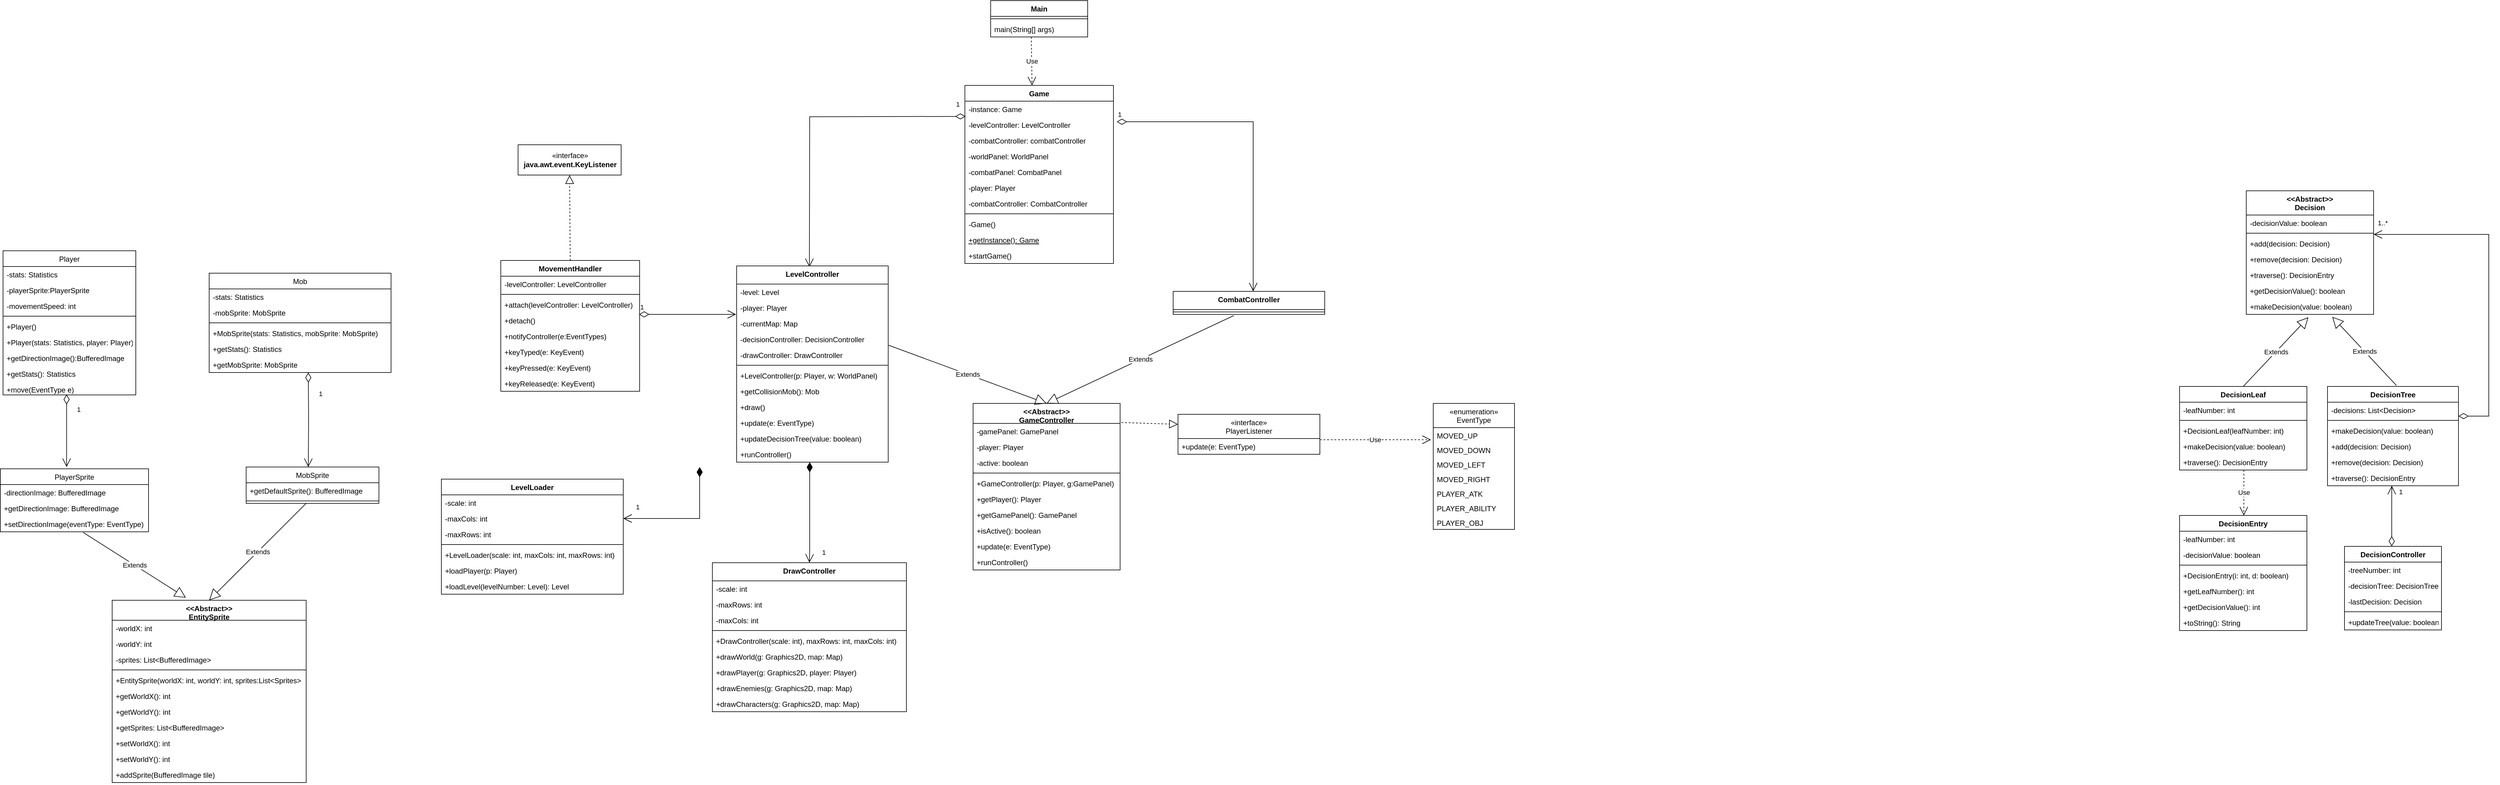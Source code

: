 <mxfile version="20.3.0" type="device"><diagram id="IlfpRMXTaCTv6JPTG5U1" name="Pagina-1"><mxGraphModel dx="4611" dy="856" grid="1" gridSize="10" guides="1" tooltips="1" connect="1" arrows="1" fold="1" page="1" pageScale="1" pageWidth="827" pageHeight="1169" math="0" shadow="0"><root><mxCell id="0"/><mxCell id="1" parent="0"/><mxCell id="RLhUe7lvRv68Rft8hi5m-1" value="&lt;&lt;Abstract&gt;&gt;&#10;Decision&#10;" style="swimlane;fontStyle=1;align=center;verticalAlign=top;childLayout=stackLayout;horizontal=1;startSize=40;horizontalStack=0;resizeParent=1;resizeParentMax=0;resizeLast=0;collapsible=1;marginBottom=0;" parent="1" vertex="1"><mxGeometry x="370" y="314" width="210" height="204" as="geometry"/></mxCell><mxCell id="RLhUe7lvRv68Rft8hi5m-2" value="-decisionValue: boolean" style="text;strokeColor=none;fillColor=none;align=left;verticalAlign=top;spacingLeft=4;spacingRight=4;overflow=hidden;rotatable=0;points=[[0,0.5],[1,0.5]];portConstraint=eastwest;" parent="RLhUe7lvRv68Rft8hi5m-1" vertex="1"><mxGeometry y="40" width="210" height="26" as="geometry"/></mxCell><mxCell id="RLhUe7lvRv68Rft8hi5m-3" value="" style="line;strokeWidth=1;fillColor=none;align=left;verticalAlign=middle;spacingTop=-1;spacingLeft=3;spacingRight=3;rotatable=0;labelPosition=right;points=[];portConstraint=eastwest;strokeColor=inherit;" parent="RLhUe7lvRv68Rft8hi5m-1" vertex="1"><mxGeometry y="66" width="210" height="8" as="geometry"/></mxCell><mxCell id="RLhUe7lvRv68Rft8hi5m-4" value="+add(decision: Decision)" style="text;strokeColor=none;fillColor=none;align=left;verticalAlign=top;spacingLeft=4;spacingRight=4;overflow=hidden;rotatable=0;points=[[0,0.5],[1,0.5]];portConstraint=eastwest;" parent="RLhUe7lvRv68Rft8hi5m-1" vertex="1"><mxGeometry y="74" width="210" height="26" as="geometry"/></mxCell><mxCell id="RLhUe7lvRv68Rft8hi5m-5" value="+remove(decision: Decision)" style="text;strokeColor=none;fillColor=none;align=left;verticalAlign=top;spacingLeft=4;spacingRight=4;overflow=hidden;rotatable=0;points=[[0,0.5],[1,0.5]];portConstraint=eastwest;" parent="RLhUe7lvRv68Rft8hi5m-1" vertex="1"><mxGeometry y="100" width="210" height="26" as="geometry"/></mxCell><mxCell id="RLhUe7lvRv68Rft8hi5m-6" value="+traverse(): DecisionEntry" style="text;strokeColor=none;fillColor=none;align=left;verticalAlign=top;spacingLeft=4;spacingRight=4;overflow=hidden;rotatable=0;points=[[0,0.5],[1,0.5]];portConstraint=eastwest;" parent="RLhUe7lvRv68Rft8hi5m-1" vertex="1"><mxGeometry y="126" width="210" height="26" as="geometry"/></mxCell><mxCell id="RLhUe7lvRv68Rft8hi5m-7" value="+getDecisionValue(): boolean" style="text;strokeColor=none;fillColor=none;align=left;verticalAlign=top;spacingLeft=4;spacingRight=4;overflow=hidden;rotatable=0;points=[[0,0.5],[1,0.5]];portConstraint=eastwest;" parent="RLhUe7lvRv68Rft8hi5m-1" vertex="1"><mxGeometry y="152" width="210" height="26" as="geometry"/></mxCell><mxCell id="RLhUe7lvRv68Rft8hi5m-8" value="+makeDecision(value: boolean)" style="text;strokeColor=none;fillColor=none;align=left;verticalAlign=top;spacingLeft=4;spacingRight=4;overflow=hidden;rotatable=0;points=[[0,0.5],[1,0.5]];portConstraint=eastwest;" parent="RLhUe7lvRv68Rft8hi5m-1" vertex="1"><mxGeometry y="178" width="210" height="26" as="geometry"/></mxCell><mxCell id="RLhUe7lvRv68Rft8hi5m-9" value="DecisionLeaf" style="swimlane;fontStyle=1;align=center;verticalAlign=top;childLayout=stackLayout;horizontal=1;startSize=26;horizontalStack=0;resizeParent=1;resizeParentMax=0;resizeLast=0;collapsible=1;marginBottom=0;" parent="1" vertex="1"><mxGeometry x="260" y="637" width="210" height="138" as="geometry"/></mxCell><mxCell id="RLhUe7lvRv68Rft8hi5m-10" value="-leafNumber: int" style="text;strokeColor=none;fillColor=none;align=left;verticalAlign=top;spacingLeft=4;spacingRight=4;overflow=hidden;rotatable=0;points=[[0,0.5],[1,0.5]];portConstraint=eastwest;" parent="RLhUe7lvRv68Rft8hi5m-9" vertex="1"><mxGeometry y="26" width="210" height="26" as="geometry"/></mxCell><mxCell id="RLhUe7lvRv68Rft8hi5m-11" value="" style="line;strokeWidth=1;fillColor=none;align=left;verticalAlign=middle;spacingTop=-1;spacingLeft=3;spacingRight=3;rotatable=0;labelPosition=right;points=[];portConstraint=eastwest;strokeColor=inherit;" parent="RLhUe7lvRv68Rft8hi5m-9" vertex="1"><mxGeometry y="52" width="210" height="8" as="geometry"/></mxCell><mxCell id="RLhUe7lvRv68Rft8hi5m-12" value="+DecisionLeaf(leafNumber: int)" style="text;strokeColor=none;fillColor=none;align=left;verticalAlign=top;spacingLeft=4;spacingRight=4;overflow=hidden;rotatable=0;points=[[0,0.5],[1,0.5]];portConstraint=eastwest;" parent="RLhUe7lvRv68Rft8hi5m-9" vertex="1"><mxGeometry y="60" width="210" height="26" as="geometry"/></mxCell><mxCell id="RLhUe7lvRv68Rft8hi5m-13" value="+makeDecision(value: boolean)&#10;" style="text;strokeColor=none;fillColor=none;align=left;verticalAlign=top;spacingLeft=4;spacingRight=4;overflow=hidden;rotatable=0;points=[[0,0.5],[1,0.5]];portConstraint=eastwest;" parent="RLhUe7lvRv68Rft8hi5m-9" vertex="1"><mxGeometry y="86" width="210" height="26" as="geometry"/></mxCell><mxCell id="RLhUe7lvRv68Rft8hi5m-14" value="+traverse(): DecisionEntry" style="text;strokeColor=none;fillColor=none;align=left;verticalAlign=top;spacingLeft=4;spacingRight=4;overflow=hidden;rotatable=0;points=[[0,0.5],[1,0.5]];portConstraint=eastwest;" parent="RLhUe7lvRv68Rft8hi5m-9" vertex="1"><mxGeometry y="112" width="210" height="26" as="geometry"/></mxCell><mxCell id="RLhUe7lvRv68Rft8hi5m-15" value="DecisionTree" style="swimlane;fontStyle=1;align=center;verticalAlign=top;childLayout=stackLayout;horizontal=1;startSize=26;horizontalStack=0;resizeParent=1;resizeParentMax=0;resizeLast=0;collapsible=1;marginBottom=0;" parent="1" vertex="1"><mxGeometry x="504" y="637" width="216" height="164" as="geometry"/></mxCell><mxCell id="RLhUe7lvRv68Rft8hi5m-16" value="-decisions: List&lt;Decision&gt;" style="text;strokeColor=none;fillColor=none;align=left;verticalAlign=top;spacingLeft=4;spacingRight=4;overflow=hidden;rotatable=0;points=[[0,0.5],[1,0.5]];portConstraint=eastwest;" parent="RLhUe7lvRv68Rft8hi5m-15" vertex="1"><mxGeometry y="26" width="216" height="26" as="geometry"/></mxCell><mxCell id="RLhUe7lvRv68Rft8hi5m-17" value="" style="line;strokeWidth=1;fillColor=none;align=left;verticalAlign=middle;spacingTop=-1;spacingLeft=3;spacingRight=3;rotatable=0;labelPosition=right;points=[];portConstraint=eastwest;strokeColor=inherit;" parent="RLhUe7lvRv68Rft8hi5m-15" vertex="1"><mxGeometry y="52" width="216" height="8" as="geometry"/></mxCell><mxCell id="RLhUe7lvRv68Rft8hi5m-18" value="+makeDecision(value: boolean)" style="text;strokeColor=none;fillColor=none;align=left;verticalAlign=top;spacingLeft=4;spacingRight=4;overflow=hidden;rotatable=0;points=[[0,0.5],[1,0.5]];portConstraint=eastwest;" parent="RLhUe7lvRv68Rft8hi5m-15" vertex="1"><mxGeometry y="60" width="216" height="26" as="geometry"/></mxCell><mxCell id="RLhUe7lvRv68Rft8hi5m-19" value="+add(decision: Decision)" style="text;strokeColor=none;fillColor=none;align=left;verticalAlign=top;spacingLeft=4;spacingRight=4;overflow=hidden;rotatable=0;points=[[0,0.5],[1,0.5]];portConstraint=eastwest;" parent="RLhUe7lvRv68Rft8hi5m-15" vertex="1"><mxGeometry y="86" width="216" height="26" as="geometry"/></mxCell><mxCell id="RLhUe7lvRv68Rft8hi5m-20" value="+remove(decision: Decision)" style="text;strokeColor=none;fillColor=none;align=left;verticalAlign=top;spacingLeft=4;spacingRight=4;overflow=hidden;rotatable=0;points=[[0,0.5],[1,0.5]];portConstraint=eastwest;" parent="RLhUe7lvRv68Rft8hi5m-15" vertex="1"><mxGeometry y="112" width="216" height="26" as="geometry"/></mxCell><mxCell id="RLhUe7lvRv68Rft8hi5m-21" value="+traverse(): DecisionEntry" style="text;strokeColor=none;fillColor=none;align=left;verticalAlign=top;spacingLeft=4;spacingRight=4;overflow=hidden;rotatable=0;points=[[0,0.5],[1,0.5]];portConstraint=eastwest;" parent="RLhUe7lvRv68Rft8hi5m-15" vertex="1"><mxGeometry y="138" width="216" height="26" as="geometry"/></mxCell><mxCell id="RLhUe7lvRv68Rft8hi5m-22" value="1..*" style="endArrow=open;html=1;endSize=12;startArrow=diamondThin;startSize=14;startFill=0;edgeStyle=orthogonalEdgeStyle;align=left;verticalAlign=bottom;rounded=0;" parent="1" edge="1"><mxGeometry x="0.984" y="-10" relative="1" as="geometry"><mxPoint x="720" y="686" as="sourcePoint"/><mxPoint x="580" y="386" as="targetPoint"/><Array as="points"><mxPoint x="770" y="686"/><mxPoint x="770" y="386"/></Array><mxPoint as="offset"/></mxGeometry></mxCell><mxCell id="RLhUe7lvRv68Rft8hi5m-23" value="Extends" style="endArrow=block;endSize=16;endFill=0;html=1;rounded=0;exitX=0.5;exitY=0;exitDx=0;exitDy=0;entryX=0.403;entryY=1.031;entryDx=0;entryDy=0;entryPerimeter=0;" parent="1" source="RLhUe7lvRv68Rft8hi5m-9" edge="1"><mxGeometry width="160" relative="1" as="geometry"><mxPoint x="468" y="550" as="sourcePoint"/><mxPoint x="472.54" y="522.806" as="targetPoint"/></mxGeometry></mxCell><mxCell id="RLhUe7lvRv68Rft8hi5m-24" value="Extends" style="endArrow=block;endSize=16;endFill=0;html=1;rounded=0;entryX=0.621;entryY=1;entryDx=0;entryDy=0;entryPerimeter=0;exitX=0.526;exitY=-0.01;exitDx=0;exitDy=0;exitPerimeter=0;" parent="1" source="RLhUe7lvRv68Rft8hi5m-15" edge="1"><mxGeometry width="160" relative="1" as="geometry"><mxPoint x="618" y="620" as="sourcePoint"/><mxPoint x="511.78" y="522" as="targetPoint"/></mxGeometry></mxCell><mxCell id="RLhUe7lvRv68Rft8hi5m-25" value="Use" style="endArrow=open;endSize=12;dashed=1;html=1;rounded=0;exitX=0.505;exitY=1;exitDx=0;exitDy=0;exitPerimeter=0;" parent="1" source="RLhUe7lvRv68Rft8hi5m-14" edge="1"><mxGeometry width="160" relative="1" as="geometry"><mxPoint x="367.71" y="801" as="sourcePoint"/><mxPoint x="366" y="850" as="targetPoint"/></mxGeometry></mxCell><mxCell id="RLhUe7lvRv68Rft8hi5m-27" value="DecisionEntry" style="swimlane;fontStyle=1;align=center;verticalAlign=top;childLayout=stackLayout;horizontal=1;startSize=26;horizontalStack=0;resizeParent=1;resizeParentMax=0;resizeLast=0;collapsible=1;marginBottom=0;" parent="1" vertex="1"><mxGeometry x="260" y="850" width="210" height="190" as="geometry"/></mxCell><mxCell id="RLhUe7lvRv68Rft8hi5m-28" value="-leafNumber: int" style="text;strokeColor=none;fillColor=none;align=left;verticalAlign=top;spacingLeft=4;spacingRight=4;overflow=hidden;rotatable=0;points=[[0,0.5],[1,0.5]];portConstraint=eastwest;" parent="RLhUe7lvRv68Rft8hi5m-27" vertex="1"><mxGeometry y="26" width="210" height="26" as="geometry"/></mxCell><mxCell id="RLhUe7lvRv68Rft8hi5m-29" value="-decisionValue: boolean" style="text;strokeColor=none;fillColor=none;align=left;verticalAlign=top;spacingLeft=4;spacingRight=4;overflow=hidden;rotatable=0;points=[[0,0.5],[1,0.5]];portConstraint=eastwest;" parent="RLhUe7lvRv68Rft8hi5m-27" vertex="1"><mxGeometry y="52" width="210" height="26" as="geometry"/></mxCell><mxCell id="RLhUe7lvRv68Rft8hi5m-30" value="" style="line;strokeWidth=1;fillColor=none;align=left;verticalAlign=middle;spacingTop=-1;spacingLeft=3;spacingRight=3;rotatable=0;labelPosition=right;points=[];portConstraint=eastwest;strokeColor=inherit;" parent="RLhUe7lvRv68Rft8hi5m-27" vertex="1"><mxGeometry y="78" width="210" height="8" as="geometry"/></mxCell><mxCell id="RLhUe7lvRv68Rft8hi5m-31" value="+DecisionEntry(i: int, d: boolean)" style="text;strokeColor=none;fillColor=none;align=left;verticalAlign=top;spacingLeft=4;spacingRight=4;overflow=hidden;rotatable=0;points=[[0,0.5],[1,0.5]];portConstraint=eastwest;" parent="RLhUe7lvRv68Rft8hi5m-27" vertex="1"><mxGeometry y="86" width="210" height="26" as="geometry"/></mxCell><mxCell id="RLhUe7lvRv68Rft8hi5m-32" value="+getLeafNumber(): int" style="text;strokeColor=none;fillColor=none;align=left;verticalAlign=top;spacingLeft=4;spacingRight=4;overflow=hidden;rotatable=0;points=[[0,0.5],[1,0.5]];portConstraint=eastwest;" parent="RLhUe7lvRv68Rft8hi5m-27" vertex="1"><mxGeometry y="112" width="210" height="26" as="geometry"/></mxCell><mxCell id="RLhUe7lvRv68Rft8hi5m-33" value="+getDecisionValue(): int" style="text;strokeColor=none;fillColor=none;align=left;verticalAlign=top;spacingLeft=4;spacingRight=4;overflow=hidden;rotatable=0;points=[[0,0.5],[1,0.5]];portConstraint=eastwest;" parent="RLhUe7lvRv68Rft8hi5m-27" vertex="1"><mxGeometry y="138" width="210" height="26" as="geometry"/></mxCell><mxCell id="RLhUe7lvRv68Rft8hi5m-34" value="+toString(): String" style="text;strokeColor=none;fillColor=none;align=left;verticalAlign=top;spacingLeft=4;spacingRight=4;overflow=hidden;rotatable=0;points=[[0,0.5],[1,0.5]];portConstraint=eastwest;" parent="RLhUe7lvRv68Rft8hi5m-27" vertex="1"><mxGeometry y="164" width="210" height="26" as="geometry"/></mxCell><mxCell id="RLhUe7lvRv68Rft8hi5m-40" value="DecisionController" style="swimlane;fontStyle=1;align=center;verticalAlign=top;childLayout=stackLayout;horizontal=1;startSize=26;horizontalStack=0;resizeParent=1;resizeParentMax=0;resizeLast=0;collapsible=1;marginBottom=0;" parent="1" vertex="1"><mxGeometry x="532" y="901" width="160" height="138" as="geometry"/></mxCell><mxCell id="RLhUe7lvRv68Rft8hi5m-41" value="-treeNumber: int" style="text;strokeColor=none;fillColor=none;align=left;verticalAlign=top;spacingLeft=4;spacingRight=4;overflow=hidden;rotatable=0;points=[[0,0.5],[1,0.5]];portConstraint=eastwest;" parent="RLhUe7lvRv68Rft8hi5m-40" vertex="1"><mxGeometry y="26" width="160" height="26" as="geometry"/></mxCell><mxCell id="eRV9eRwVqSHRyp161ZGN-1" value="-decisionTree: DecisionTree" style="text;strokeColor=none;fillColor=none;align=left;verticalAlign=top;spacingLeft=4;spacingRight=4;overflow=hidden;rotatable=0;points=[[0,0.5],[1,0.5]];portConstraint=eastwest;" parent="RLhUe7lvRv68Rft8hi5m-40" vertex="1"><mxGeometry y="52" width="160" height="26" as="geometry"/></mxCell><mxCell id="RLhUe7lvRv68Rft8hi5m-42" value="-lastDecision: Decision" style="text;strokeColor=none;fillColor=none;align=left;verticalAlign=top;spacingLeft=4;spacingRight=4;overflow=hidden;rotatable=0;points=[[0,0.5],[1,0.5]];portConstraint=eastwest;" parent="RLhUe7lvRv68Rft8hi5m-40" vertex="1"><mxGeometry y="78" width="160" height="26" as="geometry"/></mxCell><mxCell id="RLhUe7lvRv68Rft8hi5m-43" value="" style="line;strokeWidth=1;fillColor=none;align=left;verticalAlign=middle;spacingTop=-1;spacingLeft=3;spacingRight=3;rotatable=0;labelPosition=right;points=[];portConstraint=eastwest;strokeColor=inherit;" parent="RLhUe7lvRv68Rft8hi5m-40" vertex="1"><mxGeometry y="104" width="160" height="8" as="geometry"/></mxCell><mxCell id="RLhUe7lvRv68Rft8hi5m-44" value="+updateTree(value: boolean)" style="text;strokeColor=none;fillColor=none;align=left;verticalAlign=top;spacingLeft=4;spacingRight=4;overflow=hidden;rotatable=0;points=[[0,0.5],[1,0.5]];portConstraint=eastwest;" parent="RLhUe7lvRv68Rft8hi5m-40" vertex="1"><mxGeometry y="112" width="160" height="26" as="geometry"/></mxCell><mxCell id="RLhUe7lvRv68Rft8hi5m-76" value="Main" style="swimlane;fontStyle=1;align=center;verticalAlign=top;childLayout=stackLayout;horizontal=1;startSize=26;horizontalStack=0;resizeParent=1;resizeParentMax=0;resizeLast=0;collapsible=1;marginBottom=0;" parent="1" vertex="1"><mxGeometry x="-1701" width="160" height="60" as="geometry"/></mxCell><mxCell id="RLhUe7lvRv68Rft8hi5m-77" value="" style="line;strokeWidth=1;fillColor=none;align=left;verticalAlign=middle;spacingTop=-1;spacingLeft=3;spacingRight=3;rotatable=0;labelPosition=right;points=[];portConstraint=eastwest;strokeColor=inherit;" parent="RLhUe7lvRv68Rft8hi5m-76" vertex="1"><mxGeometry y="26" width="160" height="8" as="geometry"/></mxCell><mxCell id="RLhUe7lvRv68Rft8hi5m-78" value="main(String[] args)" style="text;strokeColor=none;fillColor=none;align=left;verticalAlign=top;spacingLeft=4;spacingRight=4;overflow=hidden;rotatable=0;points=[[0,0.5],[1,0.5]];portConstraint=eastwest;" parent="RLhUe7lvRv68Rft8hi5m-76" vertex="1"><mxGeometry y="34" width="160" height="26" as="geometry"/></mxCell><mxCell id="RLhUe7lvRv68Rft8hi5m-79" value="Game" style="swimlane;fontStyle=1;align=center;verticalAlign=top;childLayout=stackLayout;horizontal=1;startSize=26;horizontalStack=0;resizeParent=1;resizeParentMax=0;resizeLast=0;collapsible=1;marginBottom=0;" parent="1" vertex="1"><mxGeometry x="-1743.5" y="140" width="245" height="294" as="geometry"/></mxCell><mxCell id="k9kaqODm8hq5DJdeUuk8-2" value="-instance: Game" style="text;strokeColor=none;fillColor=none;align=left;verticalAlign=top;spacingLeft=4;spacingRight=4;overflow=hidden;rotatable=0;points=[[0,0.5],[1,0.5]];portConstraint=eastwest;" parent="RLhUe7lvRv68Rft8hi5m-79" vertex="1"><mxGeometry y="26" width="245" height="26" as="geometry"/></mxCell><mxCell id="k9kaqODm8hq5DJdeUuk8-3" value="-levelController: LevelController" style="text;strokeColor=none;fillColor=none;align=left;verticalAlign=top;spacingLeft=4;spacingRight=4;overflow=hidden;rotatable=0;points=[[0,0.5],[1,0.5]];portConstraint=eastwest;" parent="RLhUe7lvRv68Rft8hi5m-79" vertex="1"><mxGeometry y="52" width="245" height="26" as="geometry"/></mxCell><mxCell id="k9kaqODm8hq5DJdeUuk8-4" value="-combatController: combatController" style="text;strokeColor=none;fillColor=none;align=left;verticalAlign=top;spacingLeft=4;spacingRight=4;overflow=hidden;rotatable=0;points=[[0,0.5],[1,0.5]];portConstraint=eastwest;" parent="RLhUe7lvRv68Rft8hi5m-79" vertex="1"><mxGeometry y="78" width="245" height="26" as="geometry"/></mxCell><mxCell id="RLhUe7lvRv68Rft8hi5m-80" value="-worldPanel: WorldPanel" style="text;strokeColor=none;fillColor=none;align=left;verticalAlign=top;spacingLeft=4;spacingRight=4;overflow=hidden;rotatable=0;points=[[0,0.5],[1,0.5]];portConstraint=eastwest;" parent="RLhUe7lvRv68Rft8hi5m-79" vertex="1"><mxGeometry y="104" width="245" height="26" as="geometry"/></mxCell><mxCell id="k9kaqODm8hq5DJdeUuk8-5" value="-combatPanel: CombatPanel" style="text;strokeColor=none;fillColor=none;align=left;verticalAlign=top;spacingLeft=4;spacingRight=4;overflow=hidden;rotatable=0;points=[[0,0.5],[1,0.5]];portConstraint=eastwest;" parent="RLhUe7lvRv68Rft8hi5m-79" vertex="1"><mxGeometry y="130" width="245" height="26" as="geometry"/></mxCell><mxCell id="k9kaqODm8hq5DJdeUuk8-6" value="-player: Player" style="text;strokeColor=none;fillColor=none;align=left;verticalAlign=top;spacingLeft=4;spacingRight=4;overflow=hidden;rotatable=0;points=[[0,0.5],[1,0.5]];portConstraint=eastwest;" parent="RLhUe7lvRv68Rft8hi5m-79" vertex="1"><mxGeometry y="156" width="245" height="26" as="geometry"/></mxCell><mxCell id="RLhUe7lvRv68Rft8hi5m-81" value="-combatController: CombatController" style="text;strokeColor=none;fillColor=none;align=left;verticalAlign=top;spacingLeft=4;spacingRight=4;overflow=hidden;rotatable=0;points=[[0,0.5],[1,0.5]];portConstraint=eastwest;" parent="RLhUe7lvRv68Rft8hi5m-79" vertex="1"><mxGeometry y="182" width="245" height="26" as="geometry"/></mxCell><mxCell id="RLhUe7lvRv68Rft8hi5m-82" value="" style="line;strokeWidth=1;fillColor=none;align=left;verticalAlign=middle;spacingTop=-1;spacingLeft=3;spacingRight=3;rotatable=0;labelPosition=right;points=[];portConstraint=eastwest;strokeColor=inherit;" parent="RLhUe7lvRv68Rft8hi5m-79" vertex="1"><mxGeometry y="208" width="245" height="8" as="geometry"/></mxCell><mxCell id="RLhUe7lvRv68Rft8hi5m-83" value="-Game()" style="text;strokeColor=none;fillColor=none;align=left;verticalAlign=top;spacingLeft=4;spacingRight=4;overflow=hidden;rotatable=0;points=[[0,0.5],[1,0.5]];portConstraint=eastwest;" parent="RLhUe7lvRv68Rft8hi5m-79" vertex="1"><mxGeometry y="216" width="245" height="26" as="geometry"/></mxCell><mxCell id="k9kaqODm8hq5DJdeUuk8-1" value="+getInstance(): Game" style="text;strokeColor=none;fillColor=none;align=left;verticalAlign=top;spacingLeft=4;spacingRight=4;overflow=hidden;rotatable=0;points=[[0,0.5],[1,0.5]];portConstraint=eastwest;fontStyle=4" parent="RLhUe7lvRv68Rft8hi5m-79" vertex="1"><mxGeometry y="242" width="245" height="26" as="geometry"/></mxCell><mxCell id="RLhUe7lvRv68Rft8hi5m-84" value="+startGame()" style="text;strokeColor=none;fillColor=none;align=left;verticalAlign=top;spacingLeft=4;spacingRight=4;overflow=hidden;rotatable=0;points=[[0,0.5],[1,0.5]];portConstraint=eastwest;" parent="RLhUe7lvRv68Rft8hi5m-79" vertex="1"><mxGeometry y="268" width="245" height="26" as="geometry"/></mxCell><mxCell id="RLhUe7lvRv68Rft8hi5m-85" value="Use" style="endArrow=open;endSize=12;dashed=1;html=1;rounded=0;exitX=0.419;exitY=1;exitDx=0;exitDy=0;exitPerimeter=0;entryX=0.452;entryY=0;entryDx=0;entryDy=0;entryPerimeter=0;" parent="1" source="RLhUe7lvRv68Rft8hi5m-78" target="RLhUe7lvRv68Rft8hi5m-79" edge="1"><mxGeometry width="160" relative="1" as="geometry"><mxPoint x="-1712.5" y="20" as="sourcePoint"/><mxPoint x="-1552.5" y="20" as="targetPoint"/></mxGeometry></mxCell><mxCell id="RLhUe7lvRv68Rft8hi5m-86" value="Player" style="swimlane;fontStyle=0;childLayout=stackLayout;horizontal=1;startSize=26;fillColor=none;horizontalStack=0;resizeParent=1;resizeParentMax=0;resizeLast=0;collapsible=1;marginBottom=0;" parent="1" vertex="1"><mxGeometry x="-3330" y="413" width="219" height="238" as="geometry"/></mxCell><mxCell id="RLhUe7lvRv68Rft8hi5m-87" value="-stats: Statistics" style="text;strokeColor=none;fillColor=none;align=left;verticalAlign=top;spacingLeft=4;spacingRight=4;overflow=hidden;rotatable=0;points=[[0,0.5],[1,0.5]];portConstraint=eastwest;" parent="RLhUe7lvRv68Rft8hi5m-86" vertex="1"><mxGeometry y="26" width="219" height="26" as="geometry"/></mxCell><mxCell id="RLhUe7lvRv68Rft8hi5m-88" value="-playerSprite:PlayerSprite" style="text;strokeColor=none;fillColor=none;align=left;verticalAlign=top;spacingLeft=4;spacingRight=4;overflow=hidden;rotatable=0;points=[[0,0.5],[1,0.5]];portConstraint=eastwest;" parent="RLhUe7lvRv68Rft8hi5m-86" vertex="1"><mxGeometry y="52" width="219" height="26" as="geometry"/></mxCell><mxCell id="RLhUe7lvRv68Rft8hi5m-90" value="-movementSpeed: int" style="text;strokeColor=none;fillColor=none;align=left;verticalAlign=top;spacingLeft=4;spacingRight=4;overflow=hidden;rotatable=0;points=[[0,0.5],[1,0.5]];portConstraint=eastwest;" parent="RLhUe7lvRv68Rft8hi5m-86" vertex="1"><mxGeometry y="78" width="219" height="26" as="geometry"/></mxCell><mxCell id="RLhUe7lvRv68Rft8hi5m-91" value="" style="line;strokeWidth=1;fillColor=none;align=left;verticalAlign=middle;spacingTop=-1;spacingLeft=3;spacingRight=3;rotatable=0;labelPosition=right;points=[];portConstraint=eastwest;strokeColor=inherit;" parent="RLhUe7lvRv68Rft8hi5m-86" vertex="1"><mxGeometry y="104" width="219" height="8" as="geometry"/></mxCell><mxCell id="RLhUe7lvRv68Rft8hi5m-92" value="+Player()" style="text;strokeColor=none;fillColor=none;align=left;verticalAlign=top;spacingLeft=4;spacingRight=4;overflow=hidden;rotatable=0;points=[[0,0.5],[1,0.5]];portConstraint=eastwest;" parent="RLhUe7lvRv68Rft8hi5m-86" vertex="1"><mxGeometry y="112" width="219" height="26" as="geometry"/></mxCell><mxCell id="MtcBRW5LBRf_qQ5IzNcd-2" value="+Player(stats: Statistics, player: Player)" style="text;strokeColor=none;fillColor=none;align=left;verticalAlign=top;spacingLeft=4;spacingRight=4;overflow=hidden;rotatable=0;points=[[0,0.5],[1,0.5]];portConstraint=eastwest;" parent="RLhUe7lvRv68Rft8hi5m-86" vertex="1"><mxGeometry y="138" width="219" height="26" as="geometry"/></mxCell><mxCell id="RLhUe7lvRv68Rft8hi5m-93" value="+getDirectionImage():BufferedImage" style="text;strokeColor=none;fillColor=none;align=left;verticalAlign=top;spacingLeft=4;spacingRight=4;overflow=hidden;rotatable=0;points=[[0,0.5],[1,0.5]];portConstraint=eastwest;" parent="RLhUe7lvRv68Rft8hi5m-86" vertex="1"><mxGeometry y="164" width="219" height="26" as="geometry"/></mxCell><mxCell id="RLhUe7lvRv68Rft8hi5m-94" value="+getStats(): Statistics" style="text;strokeColor=none;fillColor=none;align=left;verticalAlign=top;spacingLeft=4;spacingRight=4;overflow=hidden;rotatable=0;points=[[0,0.5],[1,0.5]];portConstraint=eastwest;" parent="RLhUe7lvRv68Rft8hi5m-86" vertex="1"><mxGeometry y="190" width="219" height="26" as="geometry"/></mxCell><mxCell id="RLhUe7lvRv68Rft8hi5m-95" value="+move(EventType e)" style="text;strokeColor=none;fillColor=none;align=left;verticalAlign=top;spacingLeft=4;spacingRight=4;overflow=hidden;rotatable=0;points=[[0,0.5],[1,0.5]];portConstraint=eastwest;" parent="RLhUe7lvRv68Rft8hi5m-86" vertex="1"><mxGeometry y="216" width="219" height="22" as="geometry"/></mxCell><mxCell id="RLhUe7lvRv68Rft8hi5m-97" value="«interface»&lt;br&gt;&lt;b&gt;java.awt.event.KeyListener&lt;br&gt;&lt;/b&gt;" style="html=1;" parent="1" vertex="1"><mxGeometry x="-2480.5" y="238" width="170" height="50" as="geometry"/></mxCell><mxCell id="RLhUe7lvRv68Rft8hi5m-98" value="" style="endArrow=block;dashed=1;endFill=0;endSize=12;html=1;rounded=0;exitX=0.5;exitY=0;exitDx=0;exitDy=0;entryX=0.5;entryY=1;entryDx=0;entryDy=0;" parent="1" source="RLhUe7lvRv68Rft8hi5m-99" target="RLhUe7lvRv68Rft8hi5m-97" edge="1"><mxGeometry width="160" relative="1" as="geometry"><mxPoint x="-2691.8" y="363.544" as="sourcePoint"/><mxPoint x="-2497" y="415" as="targetPoint"/></mxGeometry></mxCell><mxCell id="RLhUe7lvRv68Rft8hi5m-99" value="MovementHandler" style="swimlane;fontStyle=1;align=center;verticalAlign=top;childLayout=stackLayout;horizontal=1;startSize=26;horizontalStack=0;resizeParent=1;resizeParentMax=0;resizeLast=0;collapsible=1;marginBottom=0;" parent="1" vertex="1"><mxGeometry x="-2509" y="429" width="229" height="216" as="geometry"/></mxCell><mxCell id="RLhUe7lvRv68Rft8hi5m-100" value="-levelController: LevelController" style="text;strokeColor=none;fillColor=none;align=left;verticalAlign=top;spacingLeft=4;spacingRight=4;overflow=hidden;rotatable=0;points=[[0,0.5],[1,0.5]];portConstraint=eastwest;" parent="RLhUe7lvRv68Rft8hi5m-99" vertex="1"><mxGeometry y="26" width="229" height="26" as="geometry"/></mxCell><mxCell id="RLhUe7lvRv68Rft8hi5m-101" value="" style="line;strokeWidth=1;fillColor=none;align=left;verticalAlign=middle;spacingTop=-1;spacingLeft=3;spacingRight=3;rotatable=0;labelPosition=right;points=[];portConstraint=eastwest;strokeColor=inherit;" parent="RLhUe7lvRv68Rft8hi5m-99" vertex="1"><mxGeometry y="52" width="229" height="8" as="geometry"/></mxCell><mxCell id="RLhUe7lvRv68Rft8hi5m-102" value="+attach(levelController: LevelController)" style="text;strokeColor=none;fillColor=none;align=left;verticalAlign=top;spacingLeft=4;spacingRight=4;overflow=hidden;rotatable=0;points=[[0,0.5],[1,0.5]];portConstraint=eastwest;" parent="RLhUe7lvRv68Rft8hi5m-99" vertex="1"><mxGeometry y="60" width="229" height="26" as="geometry"/></mxCell><mxCell id="RLhUe7lvRv68Rft8hi5m-103" value="+detach()" style="text;strokeColor=none;fillColor=none;align=left;verticalAlign=top;spacingLeft=4;spacingRight=4;overflow=hidden;rotatable=0;points=[[0,0.5],[1,0.5]];portConstraint=eastwest;" parent="RLhUe7lvRv68Rft8hi5m-99" vertex="1"><mxGeometry y="86" width="229" height="26" as="geometry"/></mxCell><mxCell id="RLhUe7lvRv68Rft8hi5m-104" value="+notifyController(e:EventTypes)" style="text;strokeColor=none;fillColor=none;align=left;verticalAlign=top;spacingLeft=4;spacingRight=4;overflow=hidden;rotatable=0;points=[[0,0.5],[1,0.5]];portConstraint=eastwest;" parent="RLhUe7lvRv68Rft8hi5m-99" vertex="1"><mxGeometry y="112" width="229" height="26" as="geometry"/></mxCell><mxCell id="RLhUe7lvRv68Rft8hi5m-105" value="+keyTyped(e: KeyEvent)" style="text;strokeColor=none;fillColor=none;align=left;verticalAlign=top;spacingLeft=4;spacingRight=4;overflow=hidden;rotatable=0;points=[[0,0.5],[1,0.5]];portConstraint=eastwest;" parent="RLhUe7lvRv68Rft8hi5m-99" vertex="1"><mxGeometry y="138" width="229" height="26" as="geometry"/></mxCell><mxCell id="RLhUe7lvRv68Rft8hi5m-106" value="+keyPressed(e: KeyEvent)" style="text;strokeColor=none;fillColor=none;align=left;verticalAlign=top;spacingLeft=4;spacingRight=4;overflow=hidden;rotatable=0;points=[[0,0.5],[1,0.5]];portConstraint=eastwest;" parent="RLhUe7lvRv68Rft8hi5m-99" vertex="1"><mxGeometry y="164" width="229" height="26" as="geometry"/></mxCell><mxCell id="RLhUe7lvRv68Rft8hi5m-107" value="+keyReleased(e: KeyEvent)" style="text;strokeColor=none;fillColor=none;align=left;verticalAlign=top;spacingLeft=4;spacingRight=4;overflow=hidden;rotatable=0;points=[[0,0.5],[1,0.5]];portConstraint=eastwest;" parent="RLhUe7lvRv68Rft8hi5m-99" vertex="1"><mxGeometry y="190" width="229" height="26" as="geometry"/></mxCell><mxCell id="RLhUe7lvRv68Rft8hi5m-124" value="&lt;&lt;Abstract&gt;&gt;&#10;GameController" style="swimlane;fontStyle=1;align=center;verticalAlign=top;childLayout=stackLayout;horizontal=1;startSize=33;horizontalStack=0;resizeParent=1;resizeParentMax=0;resizeLast=0;collapsible=1;marginBottom=0;" parent="1" vertex="1"><mxGeometry x="-1730" y="665" width="242.5" height="275" as="geometry"/></mxCell><mxCell id="RLhUe7lvRv68Rft8hi5m-125" value="-gamePanel: GamePanel" style="text;strokeColor=none;fillColor=none;align=left;verticalAlign=top;spacingLeft=4;spacingRight=4;overflow=hidden;rotatable=0;points=[[0,0.5],[1,0.5]];portConstraint=eastwest;" parent="RLhUe7lvRv68Rft8hi5m-124" vertex="1"><mxGeometry y="33" width="242.5" height="26" as="geometry"/></mxCell><mxCell id="RLhUe7lvRv68Rft8hi5m-126" value="-player: Player" style="text;strokeColor=none;fillColor=none;align=left;verticalAlign=top;spacingLeft=4;spacingRight=4;overflow=hidden;rotatable=0;points=[[0,0.5],[1,0.5]];portConstraint=eastwest;" parent="RLhUe7lvRv68Rft8hi5m-124" vertex="1"><mxGeometry y="59" width="242.5" height="26" as="geometry"/></mxCell><mxCell id="RLhUe7lvRv68Rft8hi5m-127" value="-active: boolean" style="text;strokeColor=none;fillColor=none;align=left;verticalAlign=top;spacingLeft=4;spacingRight=4;overflow=hidden;rotatable=0;points=[[0,0.5],[1,0.5]];portConstraint=eastwest;" parent="RLhUe7lvRv68Rft8hi5m-124" vertex="1"><mxGeometry y="85" width="242.5" height="26" as="geometry"/></mxCell><mxCell id="RLhUe7lvRv68Rft8hi5m-128" value="" style="line;strokeWidth=1;fillColor=none;align=left;verticalAlign=middle;spacingTop=-1;spacingLeft=3;spacingRight=3;rotatable=0;labelPosition=right;points=[];portConstraint=eastwest;strokeColor=inherit;" parent="RLhUe7lvRv68Rft8hi5m-124" vertex="1"><mxGeometry y="111" width="242.5" height="8" as="geometry"/></mxCell><mxCell id="RLhUe7lvRv68Rft8hi5m-129" value="+GameController(p: Player, g:GamePanel)" style="text;strokeColor=none;fillColor=none;align=left;verticalAlign=top;spacingLeft=4;spacingRight=4;overflow=hidden;rotatable=0;points=[[0,0.5],[1,0.5]];portConstraint=eastwest;" parent="RLhUe7lvRv68Rft8hi5m-124" vertex="1"><mxGeometry y="119" width="242.5" height="26" as="geometry"/></mxCell><mxCell id="RLhUe7lvRv68Rft8hi5m-130" value="+getPlayer(): Player" style="text;strokeColor=none;fillColor=none;align=left;verticalAlign=top;spacingLeft=4;spacingRight=4;overflow=hidden;rotatable=0;points=[[0,0.5],[1,0.5]];portConstraint=eastwest;" parent="RLhUe7lvRv68Rft8hi5m-124" vertex="1"><mxGeometry y="145" width="242.5" height="26" as="geometry"/></mxCell><mxCell id="RLhUe7lvRv68Rft8hi5m-131" value="+getGamePanel(): GamePanel" style="text;strokeColor=none;fillColor=none;align=left;verticalAlign=top;spacingLeft=4;spacingRight=4;overflow=hidden;rotatable=0;points=[[0,0.5],[1,0.5]];portConstraint=eastwest;" parent="RLhUe7lvRv68Rft8hi5m-124" vertex="1"><mxGeometry y="171" width="242.5" height="26" as="geometry"/></mxCell><mxCell id="RLhUe7lvRv68Rft8hi5m-132" value="+isActive(): boolean" style="text;strokeColor=none;fillColor=none;align=left;verticalAlign=top;spacingLeft=4;spacingRight=4;overflow=hidden;rotatable=0;points=[[0,0.5],[1,0.5]];portConstraint=eastwest;" parent="RLhUe7lvRv68Rft8hi5m-124" vertex="1"><mxGeometry y="197" width="242.5" height="26" as="geometry"/></mxCell><mxCell id="RLhUe7lvRv68Rft8hi5m-133" value="+update(e: EventType)" style="text;strokeColor=none;fillColor=none;align=left;verticalAlign=top;spacingLeft=4;spacingRight=4;overflow=hidden;rotatable=0;points=[[0,0.5],[1,0.5]];portConstraint=eastwest;" parent="RLhUe7lvRv68Rft8hi5m-124" vertex="1"><mxGeometry y="223" width="242.5" height="26" as="geometry"/></mxCell><mxCell id="RLhUe7lvRv68Rft8hi5m-134" value="+runController()" style="text;strokeColor=none;fillColor=none;align=left;verticalAlign=top;spacingLeft=4;spacingRight=4;overflow=hidden;rotatable=0;points=[[0,0.5],[1,0.5]];portConstraint=eastwest;" parent="RLhUe7lvRv68Rft8hi5m-124" vertex="1"><mxGeometry y="249" width="242.5" height="26" as="geometry"/></mxCell><mxCell id="RLhUe7lvRv68Rft8hi5m-135" value="CombatController" style="swimlane;fontStyle=1;align=center;verticalAlign=top;childLayout=stackLayout;horizontal=1;startSize=30;horizontalStack=0;resizeParent=1;resizeParentMax=0;resizeLast=0;collapsible=1;marginBottom=0;" parent="1" vertex="1"><mxGeometry x="-1400" y="480" width="250" height="38" as="geometry"/></mxCell><mxCell id="RLhUe7lvRv68Rft8hi5m-136" value="" style="line;strokeWidth=1;fillColor=none;align=left;verticalAlign=middle;spacingTop=-1;spacingLeft=3;spacingRight=3;rotatable=0;labelPosition=right;points=[];portConstraint=eastwest;strokeColor=inherit;" parent="RLhUe7lvRv68Rft8hi5m-135" vertex="1"><mxGeometry y="30" width="250" height="8" as="geometry"/></mxCell><mxCell id="RLhUe7lvRv68Rft8hi5m-137" value="Extends" style="endArrow=block;endSize=16;endFill=0;html=1;rounded=0;exitX=1.003;exitY=0.885;exitDx=0;exitDy=0;exitPerimeter=0;entryX=0.5;entryY=0;entryDx=0;entryDy=0;" parent="1" source="RLhUe7lvRv68Rft8hi5m-195" target="RLhUe7lvRv68Rft8hi5m-124" edge="1"><mxGeometry width="160" relative="1" as="geometry"><mxPoint x="-1871" y="576.992" as="sourcePoint"/><mxPoint x="-1630" y="600" as="targetPoint"/></mxGeometry></mxCell><mxCell id="RLhUe7lvRv68Rft8hi5m-138" value="Extends" style="endArrow=block;endSize=16;endFill=0;html=1;rounded=0;entryX=0.5;entryY=0;entryDx=0;entryDy=0;" parent="1" target="RLhUe7lvRv68Rft8hi5m-124" edge="1"><mxGeometry width="160" relative="1" as="geometry"><mxPoint x="-1300" y="520" as="sourcePoint"/><mxPoint x="-1600" y="660" as="targetPoint"/></mxGeometry></mxCell><mxCell id="RLhUe7lvRv68Rft8hi5m-139" value="«interface»&#10;PlayerListener" style="swimlane;fontStyle=0;childLayout=stackLayout;horizontal=1;startSize=40;fillColor=none;horizontalStack=0;resizeParent=1;resizeParentMax=0;resizeLast=0;collapsible=1;marginBottom=0;" parent="1" vertex="1"><mxGeometry x="-1392" y="683" width="234" height="66" as="geometry"/></mxCell><mxCell id="RLhUe7lvRv68Rft8hi5m-140" value="+update(e: EventType)" style="text;strokeColor=none;fillColor=none;align=left;verticalAlign=top;spacingLeft=4;spacingRight=4;overflow=hidden;rotatable=0;points=[[0,0.5],[1,0.5]];portConstraint=eastwest;" parent="RLhUe7lvRv68Rft8hi5m-139" vertex="1"><mxGeometry y="40" width="234" height="26" as="geometry"/></mxCell><mxCell id="RLhUe7lvRv68Rft8hi5m-141" value="«enumeration»&#10;EventType" style="swimlane;fontStyle=0;childLayout=stackLayout;horizontal=1;startSize=40;fillColor=none;horizontalStack=0;resizeParent=1;resizeParentMax=0;resizeLast=0;collapsible=1;marginBottom=0;" parent="1" vertex="1"><mxGeometry x="-971" y="665" width="134" height="208" as="geometry"><mxRectangle x="660" y="50" width="120" height="40" as="alternateBounds"/></mxGeometry></mxCell><mxCell id="RLhUe7lvRv68Rft8hi5m-142" value="MOVED_UP&#10;" style="text;strokeColor=none;fillColor=none;align=left;verticalAlign=top;spacingLeft=4;spacingRight=4;overflow=hidden;rotatable=0;points=[[0,0.5],[1,0.5]];portConstraint=eastwest;" parent="RLhUe7lvRv68Rft8hi5m-141" vertex="1"><mxGeometry y="40" width="134" height="24" as="geometry"/></mxCell><mxCell id="RLhUe7lvRv68Rft8hi5m-143" value="MOVED_DOWN&#10;" style="text;strokeColor=none;fillColor=none;align=left;verticalAlign=top;spacingLeft=4;spacingRight=4;overflow=hidden;rotatable=0;points=[[0,0.5],[1,0.5]];portConstraint=eastwest;" parent="RLhUe7lvRv68Rft8hi5m-141" vertex="1"><mxGeometry y="64" width="134" height="24" as="geometry"/></mxCell><mxCell id="RLhUe7lvRv68Rft8hi5m-144" value="MOVED_LEFT&#10;" style="text;strokeColor=none;fillColor=none;align=left;verticalAlign=top;spacingLeft=4;spacingRight=4;overflow=hidden;rotatable=0;points=[[0,0.5],[1,0.5]];portConstraint=eastwest;" parent="RLhUe7lvRv68Rft8hi5m-141" vertex="1"><mxGeometry y="88" width="134" height="24" as="geometry"/></mxCell><mxCell id="RLhUe7lvRv68Rft8hi5m-145" value="MOVED_RIGHT" style="text;strokeColor=none;fillColor=none;align=left;verticalAlign=top;spacingLeft=4;spacingRight=4;overflow=hidden;rotatable=0;points=[[0,0.5],[1,0.5]];portConstraint=eastwest;" parent="RLhUe7lvRv68Rft8hi5m-141" vertex="1"><mxGeometry y="112" width="134" height="24" as="geometry"/></mxCell><mxCell id="RLhUe7lvRv68Rft8hi5m-146" value="PLAYER_ATK" style="text;strokeColor=none;fillColor=none;align=left;verticalAlign=top;spacingLeft=4;spacingRight=4;overflow=hidden;rotatable=0;points=[[0,0.5],[1,0.5]];portConstraint=eastwest;" parent="RLhUe7lvRv68Rft8hi5m-141" vertex="1"><mxGeometry y="136" width="134" height="24" as="geometry"/></mxCell><mxCell id="RLhUe7lvRv68Rft8hi5m-147" value="PLAYER_ABILITY" style="text;strokeColor=none;fillColor=none;align=left;verticalAlign=top;spacingLeft=4;spacingRight=4;overflow=hidden;rotatable=0;points=[[0,0.5],[1,0.5]];portConstraint=eastwest;" parent="RLhUe7lvRv68Rft8hi5m-141" vertex="1"><mxGeometry y="160" width="134" height="24" as="geometry"/></mxCell><mxCell id="RLhUe7lvRv68Rft8hi5m-148" value="PLAYER_OBJ" style="text;strokeColor=none;fillColor=none;align=left;verticalAlign=top;spacingLeft=4;spacingRight=4;overflow=hidden;rotatable=0;points=[[0,0.5],[1,0.5]];portConstraint=eastwest;" parent="RLhUe7lvRv68Rft8hi5m-141" vertex="1"><mxGeometry y="184" width="134" height="24" as="geometry"/></mxCell><mxCell id="RLhUe7lvRv68Rft8hi5m-149" value="Use" style="endArrow=open;endSize=12;dashed=1;html=1;rounded=0;entryX=-0.029;entryY=-0.167;entryDx=0;entryDy=0;entryPerimeter=0;" parent="1" target="RLhUe7lvRv68Rft8hi5m-143" edge="1"><mxGeometry width="160" relative="1" as="geometry"><mxPoint x="-1158" y="725" as="sourcePoint"/><mxPoint x="-956" y="635" as="targetPoint"/></mxGeometry></mxCell><mxCell id="RLhUe7lvRv68Rft8hi5m-150" value="1" style="endArrow=open;html=1;endSize=12;startArrow=diamondThin;startSize=14;startFill=0;edgeStyle=orthogonalEdgeStyle;align=left;verticalAlign=bottom;rounded=0;" parent="1" edge="1"><mxGeometry x="-0.931" y="-11" relative="1" as="geometry"><mxPoint x="-1742.5" y="191.17" as="sourcePoint"/><mxPoint x="-2000" y="440" as="targetPoint"/><mxPoint as="offset"/></mxGeometry></mxCell><mxCell id="RLhUe7lvRv68Rft8hi5m-151" value="1" style="endArrow=open;html=1;endSize=12;startArrow=diamondThin;startSize=14;startFill=0;edgeStyle=orthogonalEdgeStyle;align=left;verticalAlign=bottom;rounded=0;entryX=0.5;entryY=0;entryDx=0;entryDy=0;" parent="1" edge="1"><mxGeometry x="-1" y="3" relative="1" as="geometry"><mxPoint x="-1493" y="200" as="sourcePoint"/><mxPoint x="-1268" y="480" as="targetPoint"/><Array as="points"><mxPoint x="-1493" y="200"/><mxPoint x="-1268" y="200"/></Array></mxGeometry></mxCell><mxCell id="RLhUe7lvRv68Rft8hi5m-152" value="1" style="endArrow=open;html=1;endSize=12;startArrow=diamondThin;startSize=14;startFill=0;edgeStyle=orthogonalEdgeStyle;align=left;verticalAlign=bottom;rounded=0;" parent="1" edge="1"><mxGeometry x="-1" y="3" relative="1" as="geometry"><mxPoint x="-2281.0" y="518" as="sourcePoint"/><mxPoint x="-2121.0" y="518" as="targetPoint"/></mxGeometry></mxCell><mxCell id="RLhUe7lvRv68Rft8hi5m-153" value="" style="endArrow=block;dashed=1;endFill=0;endSize=12;html=1;rounded=0;exitX=1.009;exitY=-0.056;exitDx=0;exitDy=0;exitPerimeter=0;entryX=0;entryY=0.25;entryDx=0;entryDy=0;" parent="1" source="RLhUe7lvRv68Rft8hi5m-125" target="RLhUe7lvRv68Rft8hi5m-139" edge="1"><mxGeometry width="160" relative="1" as="geometry"><mxPoint x="-1566.5" y="871.5" as="sourcePoint"/><mxPoint x="-1406.5" y="871.5" as="targetPoint"/></mxGeometry></mxCell><mxCell id="RLhUe7lvRv68Rft8hi5m-154" value="1" style="endArrow=open;html=1;endSize=12;startArrow=diamondThin;startSize=14;startFill=0;edgeStyle=orthogonalEdgeStyle;align=left;verticalAlign=bottom;rounded=0;" parent="1" edge="1"><mxGeometry x="-0.433" y="15" relative="1" as="geometry"><mxPoint x="-3225.14" y="650" as="sourcePoint"/><mxPoint x="-3225.14" y="770" as="targetPoint"/><mxPoint as="offset"/></mxGeometry></mxCell><mxCell id="RLhUe7lvRv68Rft8hi5m-162" value="PlayerSprite" style="swimlane;fontStyle=0;childLayout=stackLayout;horizontal=1;startSize=26;fillColor=none;horizontalStack=0;resizeParent=1;resizeParentMax=0;resizeLast=0;collapsible=1;marginBottom=0;" parent="1" vertex="1"><mxGeometry x="-3334.5" y="773" width="244.5" height="104" as="geometry"/></mxCell><mxCell id="RLhUe7lvRv68Rft8hi5m-163" value="-directionImage: BufferedImage" style="text;strokeColor=none;fillColor=none;align=left;verticalAlign=top;spacingLeft=4;spacingRight=4;overflow=hidden;rotatable=0;points=[[0,0.5],[1,0.5]];portConstraint=eastwest;" parent="RLhUe7lvRv68Rft8hi5m-162" vertex="1"><mxGeometry y="26" width="244.5" height="26" as="geometry"/></mxCell><mxCell id="MtcBRW5LBRf_qQ5IzNcd-1" value="+getDirectionImage: BufferedImage&#10;" style="text;strokeColor=none;fillColor=none;align=left;verticalAlign=top;spacingLeft=4;spacingRight=4;overflow=hidden;rotatable=0;points=[[0,0.5],[1,0.5]];portConstraint=eastwest;" parent="RLhUe7lvRv68Rft8hi5m-162" vertex="1"><mxGeometry y="52" width="244.5" height="26" as="geometry"/></mxCell><mxCell id="RLhUe7lvRv68Rft8hi5m-164" value="+setDirectionImage(eventType: EventType)" style="text;strokeColor=none;fillColor=none;align=left;verticalAlign=top;spacingLeft=4;spacingRight=4;overflow=hidden;rotatable=0;points=[[0,0.5],[1,0.5]];portConstraint=eastwest;" parent="RLhUe7lvRv68Rft8hi5m-162" vertex="1"><mxGeometry y="78" width="244.5" height="26" as="geometry"/></mxCell><mxCell id="RLhUe7lvRv68Rft8hi5m-165" value="Extends" style="endArrow=block;endSize=16;endFill=0;html=1;rounded=0;exitX=0.56;exitY=1.045;exitDx=0;exitDy=0;exitPerimeter=0;entryX=0.38;entryY=-0.014;entryDx=0;entryDy=0;entryPerimeter=0;" parent="1" source="RLhUe7lvRv68Rft8hi5m-164" target="RLhUe7lvRv68Rft8hi5m-166" edge="1"><mxGeometry width="160" relative="1" as="geometry"><mxPoint x="-3230" y="856.002" as="sourcePoint"/><mxPoint x="-3230" y="970" as="targetPoint"/></mxGeometry></mxCell><mxCell id="RLhUe7lvRv68Rft8hi5m-166" value="&lt;&lt;Abstract&gt;&gt;&#10;EntitySprite" style="swimlane;fontStyle=1;align=center;verticalAlign=top;childLayout=stackLayout;horizontal=1;startSize=33;horizontalStack=0;resizeParent=1;resizeParentMax=0;resizeLast=0;collapsible=1;marginBottom=0;" parent="1" vertex="1"><mxGeometry x="-3150" y="990" width="320" height="301" as="geometry"/></mxCell><mxCell id="RLhUe7lvRv68Rft8hi5m-167" value="-worldX: int" style="text;strokeColor=none;fillColor=none;align=left;verticalAlign=top;spacingLeft=4;spacingRight=4;overflow=hidden;rotatable=0;points=[[0,0.5],[1,0.5]];portConstraint=eastwest;" parent="RLhUe7lvRv68Rft8hi5m-166" vertex="1"><mxGeometry y="33" width="320" height="26" as="geometry"/></mxCell><mxCell id="RLhUe7lvRv68Rft8hi5m-168" value="-worldY: int" style="text;strokeColor=none;fillColor=none;align=left;verticalAlign=top;spacingLeft=4;spacingRight=4;overflow=hidden;rotatable=0;points=[[0,0.5],[1,0.5]];portConstraint=eastwest;" parent="RLhUe7lvRv68Rft8hi5m-166" vertex="1"><mxGeometry y="59" width="320" height="26" as="geometry"/></mxCell><mxCell id="RLhUe7lvRv68Rft8hi5m-169" value="-sprites: List&lt;BufferedImage&gt;" style="text;strokeColor=none;fillColor=none;align=left;verticalAlign=top;spacingLeft=4;spacingRight=4;overflow=hidden;rotatable=0;points=[[0,0.5],[1,0.5]];portConstraint=eastwest;" parent="RLhUe7lvRv68Rft8hi5m-166" vertex="1"><mxGeometry y="85" width="320" height="26" as="geometry"/></mxCell><mxCell id="RLhUe7lvRv68Rft8hi5m-170" value="" style="line;strokeWidth=1;fillColor=none;align=left;verticalAlign=middle;spacingTop=-1;spacingLeft=3;spacingRight=3;rotatable=0;labelPosition=right;points=[];portConstraint=eastwest;strokeColor=inherit;" parent="RLhUe7lvRv68Rft8hi5m-166" vertex="1"><mxGeometry y="111" width="320" height="8" as="geometry"/></mxCell><mxCell id="RLhUe7lvRv68Rft8hi5m-171" value="+EntitySprite(worldX: int, worldY: int, sprites:List&lt;Sprites&gt;" style="text;strokeColor=none;fillColor=none;align=left;verticalAlign=top;spacingLeft=4;spacingRight=4;overflow=hidden;rotatable=0;points=[[0,0.5],[1,0.5]];portConstraint=eastwest;" parent="RLhUe7lvRv68Rft8hi5m-166" vertex="1"><mxGeometry y="119" width="320" height="26" as="geometry"/></mxCell><mxCell id="RLhUe7lvRv68Rft8hi5m-172" value="+getWorldX(): int" style="text;strokeColor=none;fillColor=none;align=left;verticalAlign=top;spacingLeft=4;spacingRight=4;overflow=hidden;rotatable=0;points=[[0,0.5],[1,0.5]];portConstraint=eastwest;" parent="RLhUe7lvRv68Rft8hi5m-166" vertex="1"><mxGeometry y="145" width="320" height="26" as="geometry"/></mxCell><mxCell id="RLhUe7lvRv68Rft8hi5m-173" value="+getWorldY(): int" style="text;strokeColor=none;fillColor=none;align=left;verticalAlign=top;spacingLeft=4;spacingRight=4;overflow=hidden;rotatable=0;points=[[0,0.5],[1,0.5]];portConstraint=eastwest;" parent="RLhUe7lvRv68Rft8hi5m-166" vertex="1"><mxGeometry y="171" width="320" height="26" as="geometry"/></mxCell><mxCell id="RLhUe7lvRv68Rft8hi5m-174" value="+getSprites: List&lt;BufferedImage&gt;" style="text;strokeColor=none;fillColor=none;align=left;verticalAlign=top;spacingLeft=4;spacingRight=4;overflow=hidden;rotatable=0;points=[[0,0.5],[1,0.5]];portConstraint=eastwest;" parent="RLhUe7lvRv68Rft8hi5m-166" vertex="1"><mxGeometry y="197" width="320" height="26" as="geometry"/></mxCell><mxCell id="RLhUe7lvRv68Rft8hi5m-175" value="+setWorldX(): int" style="text;strokeColor=none;fillColor=none;align=left;verticalAlign=top;spacingLeft=4;spacingRight=4;overflow=hidden;rotatable=0;points=[[0,0.5],[1,0.5]];portConstraint=eastwest;" parent="RLhUe7lvRv68Rft8hi5m-166" vertex="1"><mxGeometry y="223" width="320" height="26" as="geometry"/></mxCell><mxCell id="RLhUe7lvRv68Rft8hi5m-176" value="+setWorldY(): int" style="text;strokeColor=none;fillColor=none;align=left;verticalAlign=top;spacingLeft=4;spacingRight=4;overflow=hidden;rotatable=0;points=[[0,0.5],[1,0.5]];portConstraint=eastwest;" parent="RLhUe7lvRv68Rft8hi5m-166" vertex="1"><mxGeometry y="249" width="320" height="26" as="geometry"/></mxCell><mxCell id="RLhUe7lvRv68Rft8hi5m-177" value="+addSprite(BufferedImage tile)" style="text;strokeColor=none;fillColor=none;align=left;verticalAlign=top;spacingLeft=4;spacingRight=4;overflow=hidden;rotatable=0;points=[[0,0.5],[1,0.5]];portConstraint=eastwest;" parent="RLhUe7lvRv68Rft8hi5m-166" vertex="1"><mxGeometry y="275" width="320" height="26" as="geometry"/></mxCell><mxCell id="RLhUe7lvRv68Rft8hi5m-178" value="Mob" style="swimlane;fontStyle=0;childLayout=stackLayout;horizontal=1;startSize=26;fillColor=none;horizontalStack=0;resizeParent=1;resizeParentMax=0;resizeLast=0;collapsible=1;marginBottom=0;" parent="1" vertex="1"><mxGeometry x="-2990" y="450" width="300" height="164" as="geometry"/></mxCell><mxCell id="RLhUe7lvRv68Rft8hi5m-179" value="-stats: Statistics" style="text;strokeColor=none;fillColor=none;align=left;verticalAlign=top;spacingLeft=4;spacingRight=4;overflow=hidden;rotatable=0;points=[[0,0.5],[1,0.5]];portConstraint=eastwest;" parent="RLhUe7lvRv68Rft8hi5m-178" vertex="1"><mxGeometry y="26" width="300" height="26" as="geometry"/></mxCell><mxCell id="RLhUe7lvRv68Rft8hi5m-180" value="-mobSprite: MobSprite" style="text;strokeColor=none;fillColor=none;align=left;verticalAlign=top;spacingLeft=4;spacingRight=4;overflow=hidden;rotatable=0;points=[[0,0.5],[1,0.5]];portConstraint=eastwest;" parent="RLhUe7lvRv68Rft8hi5m-178" vertex="1"><mxGeometry y="52" width="300" height="26" as="geometry"/></mxCell><mxCell id="RLhUe7lvRv68Rft8hi5m-181" value="" style="line;strokeWidth=1;fillColor=none;align=left;verticalAlign=middle;spacingTop=-1;spacingLeft=3;spacingRight=3;rotatable=0;labelPosition=right;points=[];portConstraint=eastwest;strokeColor=inherit;" parent="RLhUe7lvRv68Rft8hi5m-178" vertex="1"><mxGeometry y="78" width="300" height="8" as="geometry"/></mxCell><mxCell id="RLhUe7lvRv68Rft8hi5m-182" value="+MobSprite(stats: Statistics, mobSprite: MobSprite)" style="text;strokeColor=none;fillColor=none;align=left;verticalAlign=top;spacingLeft=4;spacingRight=4;overflow=hidden;rotatable=0;points=[[0,0.5],[1,0.5]];portConstraint=eastwest;" parent="RLhUe7lvRv68Rft8hi5m-178" vertex="1"><mxGeometry y="86" width="300" height="26" as="geometry"/></mxCell><mxCell id="RLhUe7lvRv68Rft8hi5m-183" value="+getStats(): Statistics" style="text;strokeColor=none;fillColor=none;align=left;verticalAlign=top;spacingLeft=4;spacingRight=4;overflow=hidden;rotatable=0;points=[[0,0.5],[1,0.5]];portConstraint=eastwest;" parent="RLhUe7lvRv68Rft8hi5m-178" vertex="1"><mxGeometry y="112" width="300" height="26" as="geometry"/></mxCell><mxCell id="RLhUe7lvRv68Rft8hi5m-184" value="+getMobSprite: MobSprite" style="text;strokeColor=none;fillColor=none;align=left;verticalAlign=top;spacingLeft=4;spacingRight=4;overflow=hidden;rotatable=0;points=[[0,0.5],[1,0.5]];portConstraint=eastwest;" parent="RLhUe7lvRv68Rft8hi5m-178" vertex="1"><mxGeometry y="138" width="300" height="26" as="geometry"/></mxCell><mxCell id="RLhUe7lvRv68Rft8hi5m-185" value="MobSprite" style="swimlane;fontStyle=0;childLayout=stackLayout;horizontal=1;startSize=26;fillColor=none;horizontalStack=0;resizeParent=1;resizeParentMax=0;resizeLast=0;collapsible=1;marginBottom=0;" parent="1" vertex="1"><mxGeometry x="-2929" y="770" width="219" height="60" as="geometry"/></mxCell><mxCell id="RLhUe7lvRv68Rft8hi5m-186" value="+getDefaultSprite(): BufferedImage&#10;" style="text;strokeColor=none;fillColor=none;align=left;verticalAlign=top;spacingLeft=4;spacingRight=4;overflow=hidden;rotatable=0;points=[[0,0.5],[1,0.5]];portConstraint=eastwest;" parent="RLhUe7lvRv68Rft8hi5m-185" vertex="1"><mxGeometry y="26" width="219" height="26" as="geometry"/></mxCell><mxCell id="RLhUe7lvRv68Rft8hi5m-187" value="" style="line;strokeWidth=1;fillColor=none;align=left;verticalAlign=middle;spacingTop=-1;spacingLeft=3;spacingRight=3;rotatable=0;labelPosition=right;points=[];portConstraint=eastwest;strokeColor=inherit;" parent="RLhUe7lvRv68Rft8hi5m-185" vertex="1"><mxGeometry y="52" width="219" height="8" as="geometry"/></mxCell><mxCell id="RLhUe7lvRv68Rft8hi5m-188" value="Extends" style="endArrow=block;endSize=16;endFill=0;html=1;rounded=0;entryX=0.5;entryY=0;entryDx=0;entryDy=0;" parent="1" target="RLhUe7lvRv68Rft8hi5m-166" edge="1"><mxGeometry width="160" relative="1" as="geometry"><mxPoint x="-2830" y="830" as="sourcePoint"/><mxPoint x="-2907.5" y="944" as="targetPoint"/></mxGeometry></mxCell><mxCell id="RLhUe7lvRv68Rft8hi5m-189" value="1" style="endArrow=open;html=1;endSize=12;startArrow=diamondThin;startSize=14;startFill=0;edgeStyle=orthogonalEdgeStyle;align=left;verticalAlign=bottom;rounded=0;entryX=0.468;entryY=0;entryDx=0;entryDy=0;entryPerimeter=0;" parent="1" target="RLhUe7lvRv68Rft8hi5m-185" edge="1"><mxGeometry x="-0.433" y="15" relative="1" as="geometry"><mxPoint x="-2826.5" y="614.0" as="sourcePoint"/><mxPoint x="-2826.5" y="734.0" as="targetPoint"/><mxPoint as="offset"/></mxGeometry></mxCell><mxCell id="RLhUe7lvRv68Rft8hi5m-192" value="LevelController" style="swimlane;fontStyle=1;align=center;verticalAlign=top;childLayout=stackLayout;horizontal=1;startSize=30;horizontalStack=0;resizeParent=1;resizeParentMax=0;resizeLast=0;collapsible=1;marginBottom=0;" parent="1" vertex="1"><mxGeometry x="-2120" y="438" width="250" height="324" as="geometry"/></mxCell><mxCell id="RLhUe7lvRv68Rft8hi5m-193" value="-level: Level" style="text;strokeColor=none;fillColor=none;align=left;verticalAlign=top;spacingLeft=4;spacingRight=4;overflow=hidden;rotatable=0;points=[[0,0.5],[1,0.5]];portConstraint=eastwest;" parent="RLhUe7lvRv68Rft8hi5m-192" vertex="1"><mxGeometry y="30" width="250" height="26" as="geometry"/></mxCell><mxCell id="kprhEN0K_1AEUoUboNVn-1" value="-player: Player" style="text;strokeColor=none;fillColor=none;align=left;verticalAlign=top;spacingLeft=4;spacingRight=4;overflow=hidden;rotatable=0;points=[[0,0.5],[1,0.5]];portConstraint=eastwest;" parent="RLhUe7lvRv68Rft8hi5m-192" vertex="1"><mxGeometry y="56" width="250" height="26" as="geometry"/></mxCell><mxCell id="RLhUe7lvRv68Rft8hi5m-194" value="-currentMap: Map" style="text;strokeColor=none;fillColor=none;align=left;verticalAlign=top;spacingLeft=4;spacingRight=4;overflow=hidden;rotatable=0;points=[[0,0.5],[1,0.5]];portConstraint=eastwest;" parent="RLhUe7lvRv68Rft8hi5m-192" vertex="1"><mxGeometry y="82" width="250" height="26" as="geometry"/></mxCell><mxCell id="RLhUe7lvRv68Rft8hi5m-195" value="-decisionController: DecisionController" style="text;strokeColor=none;fillColor=none;align=left;verticalAlign=top;spacingLeft=4;spacingRight=4;overflow=hidden;rotatable=0;points=[[0,0.5],[1,0.5]];portConstraint=eastwest;" parent="RLhUe7lvRv68Rft8hi5m-192" vertex="1"><mxGeometry y="108" width="250" height="26" as="geometry"/></mxCell><mxCell id="RLhUe7lvRv68Rft8hi5m-196" value="-drawController: DrawController" style="text;strokeColor=none;fillColor=none;align=left;verticalAlign=top;spacingLeft=4;spacingRight=4;overflow=hidden;rotatable=0;points=[[0,0.5],[1,0.5]];portConstraint=eastwest;" parent="RLhUe7lvRv68Rft8hi5m-192" vertex="1"><mxGeometry y="134" width="250" height="26" as="geometry"/></mxCell><mxCell id="RLhUe7lvRv68Rft8hi5m-197" value="" style="line;strokeWidth=1;fillColor=none;align=left;verticalAlign=middle;spacingTop=-1;spacingLeft=3;spacingRight=3;rotatable=0;labelPosition=right;points=[];portConstraint=eastwest;strokeColor=inherit;" parent="RLhUe7lvRv68Rft8hi5m-192" vertex="1"><mxGeometry y="160" width="250" height="8" as="geometry"/></mxCell><mxCell id="RLhUe7lvRv68Rft8hi5m-198" value="+LevelController(p: Player, w: WorldPanel)&#10;" style="text;strokeColor=none;fillColor=none;align=left;verticalAlign=top;spacingLeft=4;spacingRight=4;overflow=hidden;rotatable=0;points=[[0,0.5],[1,0.5]];portConstraint=eastwest;" parent="RLhUe7lvRv68Rft8hi5m-192" vertex="1"><mxGeometry y="168" width="250" height="26" as="geometry"/></mxCell><mxCell id="RLhUe7lvRv68Rft8hi5m-199" value="+getCollisionMob(): Mob" style="text;strokeColor=none;fillColor=none;align=left;verticalAlign=top;spacingLeft=4;spacingRight=4;overflow=hidden;rotatable=0;points=[[0,0.5],[1,0.5]];portConstraint=eastwest;" parent="RLhUe7lvRv68Rft8hi5m-192" vertex="1"><mxGeometry y="194" width="250" height="26" as="geometry"/></mxCell><mxCell id="RLhUe7lvRv68Rft8hi5m-200" value="+draw()" style="text;strokeColor=none;fillColor=none;align=left;verticalAlign=top;spacingLeft=4;spacingRight=4;overflow=hidden;rotatable=0;points=[[0,0.5],[1,0.5]];portConstraint=eastwest;" parent="RLhUe7lvRv68Rft8hi5m-192" vertex="1"><mxGeometry y="220" width="250" height="26" as="geometry"/></mxCell><mxCell id="RLhUe7lvRv68Rft8hi5m-201" value="+update(e: EventType)" style="text;strokeColor=none;fillColor=none;align=left;verticalAlign=top;spacingLeft=4;spacingRight=4;overflow=hidden;rotatable=0;points=[[0,0.5],[1,0.5]];portConstraint=eastwest;" parent="RLhUe7lvRv68Rft8hi5m-192" vertex="1"><mxGeometry y="246" width="250" height="26" as="geometry"/></mxCell><mxCell id="RLhUe7lvRv68Rft8hi5m-202" value="+updateDecisionTree(value: boolean)" style="text;strokeColor=none;fillColor=none;align=left;verticalAlign=top;spacingLeft=4;spacingRight=4;overflow=hidden;rotatable=0;points=[[0,0.5],[1,0.5]];portConstraint=eastwest;" parent="RLhUe7lvRv68Rft8hi5m-192" vertex="1"><mxGeometry y="272" width="250" height="26" as="geometry"/></mxCell><mxCell id="RLhUe7lvRv68Rft8hi5m-203" value="+runController()" style="text;strokeColor=none;fillColor=none;align=left;verticalAlign=top;spacingLeft=4;spacingRight=4;overflow=hidden;rotatable=0;points=[[0,0.5],[1,0.5]];portConstraint=eastwest;" parent="RLhUe7lvRv68Rft8hi5m-192" vertex="1"><mxGeometry y="298" width="250" height="26" as="geometry"/></mxCell><mxCell id="RLhUe7lvRv68Rft8hi5m-204" value="LevelLoader" style="swimlane;fontStyle=1;align=center;verticalAlign=top;childLayout=stackLayout;horizontal=1;startSize=26;horizontalStack=0;resizeParent=1;resizeParentMax=0;resizeLast=0;collapsible=1;marginBottom=0;" parent="1" vertex="1"><mxGeometry x="-2607" y="790" width="300" height="190" as="geometry"/></mxCell><mxCell id="RLhUe7lvRv68Rft8hi5m-205" value="-scale: int" style="text;strokeColor=none;fillColor=none;align=left;verticalAlign=top;spacingLeft=4;spacingRight=4;overflow=hidden;rotatable=0;points=[[0,0.5],[1,0.5]];portConstraint=eastwest;" parent="RLhUe7lvRv68Rft8hi5m-204" vertex="1"><mxGeometry y="26" width="300" height="26" as="geometry"/></mxCell><mxCell id="RLhUe7lvRv68Rft8hi5m-206" value="-maxCols: int" style="text;strokeColor=none;fillColor=none;align=left;verticalAlign=top;spacingLeft=4;spacingRight=4;overflow=hidden;rotatable=0;points=[[0,0.5],[1,0.5]];portConstraint=eastwest;" parent="RLhUe7lvRv68Rft8hi5m-204" vertex="1"><mxGeometry y="52" width="300" height="26" as="geometry"/></mxCell><mxCell id="RLhUe7lvRv68Rft8hi5m-207" value="-maxRows: int" style="text;strokeColor=none;fillColor=none;align=left;verticalAlign=top;spacingLeft=4;spacingRight=4;overflow=hidden;rotatable=0;points=[[0,0.5],[1,0.5]];portConstraint=eastwest;" parent="RLhUe7lvRv68Rft8hi5m-204" vertex="1"><mxGeometry y="78" width="300" height="26" as="geometry"/></mxCell><mxCell id="RLhUe7lvRv68Rft8hi5m-208" value="" style="line;strokeWidth=1;fillColor=none;align=left;verticalAlign=middle;spacingTop=-1;spacingLeft=3;spacingRight=3;rotatable=0;labelPosition=right;points=[];portConstraint=eastwest;strokeColor=inherit;" parent="RLhUe7lvRv68Rft8hi5m-204" vertex="1"><mxGeometry y="104" width="300" height="8" as="geometry"/></mxCell><mxCell id="RLhUe7lvRv68Rft8hi5m-209" value="+LevelLoader(scale: int, maxCols: int, maxRows: int)" style="text;strokeColor=none;fillColor=none;align=left;verticalAlign=top;spacingLeft=4;spacingRight=4;overflow=hidden;rotatable=0;points=[[0,0.5],[1,0.5]];portConstraint=eastwest;fontStyle=0" parent="RLhUe7lvRv68Rft8hi5m-204" vertex="1"><mxGeometry y="112" width="300" height="26" as="geometry"/></mxCell><mxCell id="kprhEN0K_1AEUoUboNVn-6" value="+loadPlayer(p: Player)" style="text;strokeColor=none;fillColor=none;align=left;verticalAlign=top;spacingLeft=4;spacingRight=4;overflow=hidden;rotatable=0;points=[[0,0.5],[1,0.5]];portConstraint=eastwest;fontStyle=0" parent="RLhUe7lvRv68Rft8hi5m-204" vertex="1"><mxGeometry y="138" width="300" height="26" as="geometry"/></mxCell><mxCell id="RLhUe7lvRv68Rft8hi5m-210" value="+loadLevel(levelNumber: Level): Level" style="text;strokeColor=none;fillColor=none;align=left;verticalAlign=top;spacingLeft=4;spacingRight=4;overflow=hidden;rotatable=0;points=[[0,0.5],[1,0.5]];portConstraint=eastwest;fontStyle=0" parent="RLhUe7lvRv68Rft8hi5m-204" vertex="1"><mxGeometry y="164" width="300" height="26" as="geometry"/></mxCell><mxCell id="RLhUe7lvRv68Rft8hi5m-211" value="1" style="endArrow=open;html=1;endSize=12;startArrow=diamondThin;startSize=14;startFill=1;edgeStyle=orthogonalEdgeStyle;align=left;verticalAlign=bottom;rounded=0;entryX=1;entryY=0.5;entryDx=0;entryDy=0;" parent="1" target="RLhUe7lvRv68Rft8hi5m-206" edge="1"><mxGeometry x="0.818" y="-10" relative="1" as="geometry"><mxPoint x="-2181" y="770" as="sourcePoint"/><mxPoint x="-2318" y="925" as="targetPoint"/><mxPoint as="offset"/><Array as="points"><mxPoint x="-2181" y="855"/></Array></mxGeometry></mxCell><mxCell id="RLhUe7lvRv68Rft8hi5m-212" value="DrawController" style="swimlane;fontStyle=1;align=center;verticalAlign=top;childLayout=stackLayout;horizontal=1;startSize=30;horizontalStack=0;resizeParent=1;resizeParentMax=0;resizeLast=0;collapsible=1;marginBottom=0;" parent="1" vertex="1"><mxGeometry x="-2160" y="928" width="320" height="246" as="geometry"/></mxCell><mxCell id="RLhUe7lvRv68Rft8hi5m-213" value="-scale: int" style="text;strokeColor=none;fillColor=none;align=left;verticalAlign=top;spacingLeft=4;spacingRight=4;overflow=hidden;rotatable=0;points=[[0,0.5],[1,0.5]];portConstraint=eastwest;" parent="RLhUe7lvRv68Rft8hi5m-212" vertex="1"><mxGeometry y="30" width="320" height="26" as="geometry"/></mxCell><mxCell id="RLhUe7lvRv68Rft8hi5m-214" value="-maxRows: int" style="text;strokeColor=none;fillColor=none;align=left;verticalAlign=top;spacingLeft=4;spacingRight=4;overflow=hidden;rotatable=0;points=[[0,0.5],[1,0.5]];portConstraint=eastwest;" parent="RLhUe7lvRv68Rft8hi5m-212" vertex="1"><mxGeometry y="56" width="320" height="26" as="geometry"/></mxCell><mxCell id="RLhUe7lvRv68Rft8hi5m-215" value="-maxCols: int" style="text;strokeColor=none;fillColor=none;align=left;verticalAlign=top;spacingLeft=4;spacingRight=4;overflow=hidden;rotatable=0;points=[[0,0.5],[1,0.5]];portConstraint=eastwest;" parent="RLhUe7lvRv68Rft8hi5m-212" vertex="1"><mxGeometry y="82" width="320" height="26" as="geometry"/></mxCell><mxCell id="RLhUe7lvRv68Rft8hi5m-216" value="" style="line;strokeWidth=1;fillColor=none;align=left;verticalAlign=middle;spacingTop=-1;spacingLeft=3;spacingRight=3;rotatable=0;labelPosition=right;points=[];portConstraint=eastwest;strokeColor=inherit;" parent="RLhUe7lvRv68Rft8hi5m-212" vertex="1"><mxGeometry y="108" width="320" height="8" as="geometry"/></mxCell><mxCell id="RLhUe7lvRv68Rft8hi5m-217" value="+DrawController(scale: int), maxRows: int, maxCols: int)" style="text;strokeColor=none;fillColor=none;align=left;verticalAlign=top;spacingLeft=4;spacingRight=4;overflow=hidden;rotatable=0;points=[[0,0.5],[1,0.5]];portConstraint=eastwest;" parent="RLhUe7lvRv68Rft8hi5m-212" vertex="1"><mxGeometry y="116" width="320" height="26" as="geometry"/></mxCell><mxCell id="RLhUe7lvRv68Rft8hi5m-218" value="+drawWorld(g: Graphics2D, map: Map)" style="text;strokeColor=none;fillColor=none;align=left;verticalAlign=top;spacingLeft=4;spacingRight=4;overflow=hidden;rotatable=0;points=[[0,0.5],[1,0.5]];portConstraint=eastwest;" parent="RLhUe7lvRv68Rft8hi5m-212" vertex="1"><mxGeometry y="142" width="320" height="26" as="geometry"/></mxCell><mxCell id="RLhUe7lvRv68Rft8hi5m-219" value="+drawPlayer(g: Graphics2D, player: Player)" style="text;strokeColor=none;fillColor=none;align=left;verticalAlign=top;spacingLeft=4;spacingRight=4;overflow=hidden;rotatable=0;points=[[0,0.5],[1,0.5]];portConstraint=eastwest;" parent="RLhUe7lvRv68Rft8hi5m-212" vertex="1"><mxGeometry y="168" width="320" height="26" as="geometry"/></mxCell><mxCell id="RLhUe7lvRv68Rft8hi5m-220" value="+drawEnemies(g: Graphics2D, map: Map)" style="text;strokeColor=none;fillColor=none;align=left;verticalAlign=top;spacingLeft=4;spacingRight=4;overflow=hidden;rotatable=0;points=[[0,0.5],[1,0.5]];portConstraint=eastwest;" parent="RLhUe7lvRv68Rft8hi5m-212" vertex="1"><mxGeometry y="194" width="320" height="26" as="geometry"/></mxCell><mxCell id="RLhUe7lvRv68Rft8hi5m-221" value="+drawCharacters(g: Graphics2D, map: Map)" style="text;strokeColor=none;fillColor=none;align=left;verticalAlign=top;spacingLeft=4;spacingRight=4;overflow=hidden;rotatable=0;points=[[0,0.5],[1,0.5]];portConstraint=eastwest;" parent="RLhUe7lvRv68Rft8hi5m-212" vertex="1"><mxGeometry y="220" width="320" height="26" as="geometry"/></mxCell><mxCell id="RLhUe7lvRv68Rft8hi5m-222" value="1" style="endArrow=open;html=1;endSize=12;startArrow=diamondThin;startSize=14;startFill=1;edgeStyle=orthogonalEdgeStyle;align=left;verticalAlign=bottom;rounded=0;exitX=0.786;exitY=1.08;exitDx=0;exitDy=0;exitPerimeter=0;" parent="1" edge="1"><mxGeometry x="0.905" y="19" relative="1" as="geometry"><mxPoint x="-1999.5" y="762.0" as="sourcePoint"/><mxPoint x="-2000" y="927.92" as="targetPoint"/><Array as="points"><mxPoint x="-1999" y="907.92"/><mxPoint x="-2000" y="907.92"/></Array><mxPoint as="offset"/></mxGeometry></mxCell><mxCell id="zm-SFRiYJF26BsHeR_wg-3" value="1" style="endArrow=open;html=1;endSize=12;startArrow=diamondThin;startSize=14;startFill=0;edgeStyle=orthogonalEdgeStyle;align=left;verticalAlign=bottom;rounded=0;exitX=0.362;exitY=0;exitDx=0;exitDy=0;exitPerimeter=0;" parent="1" edge="1"><mxGeometry x="0.62" y="-10" relative="1" as="geometry"><mxPoint x="609.92" y="901" as="sourcePoint"/><mxPoint x="610" y="801" as="targetPoint"/><Array as="points"><mxPoint x="610" y="831"/><mxPoint x="610" y="831"/></Array><mxPoint as="offset"/></mxGeometry></mxCell></root></mxGraphModel></diagram></mxfile>